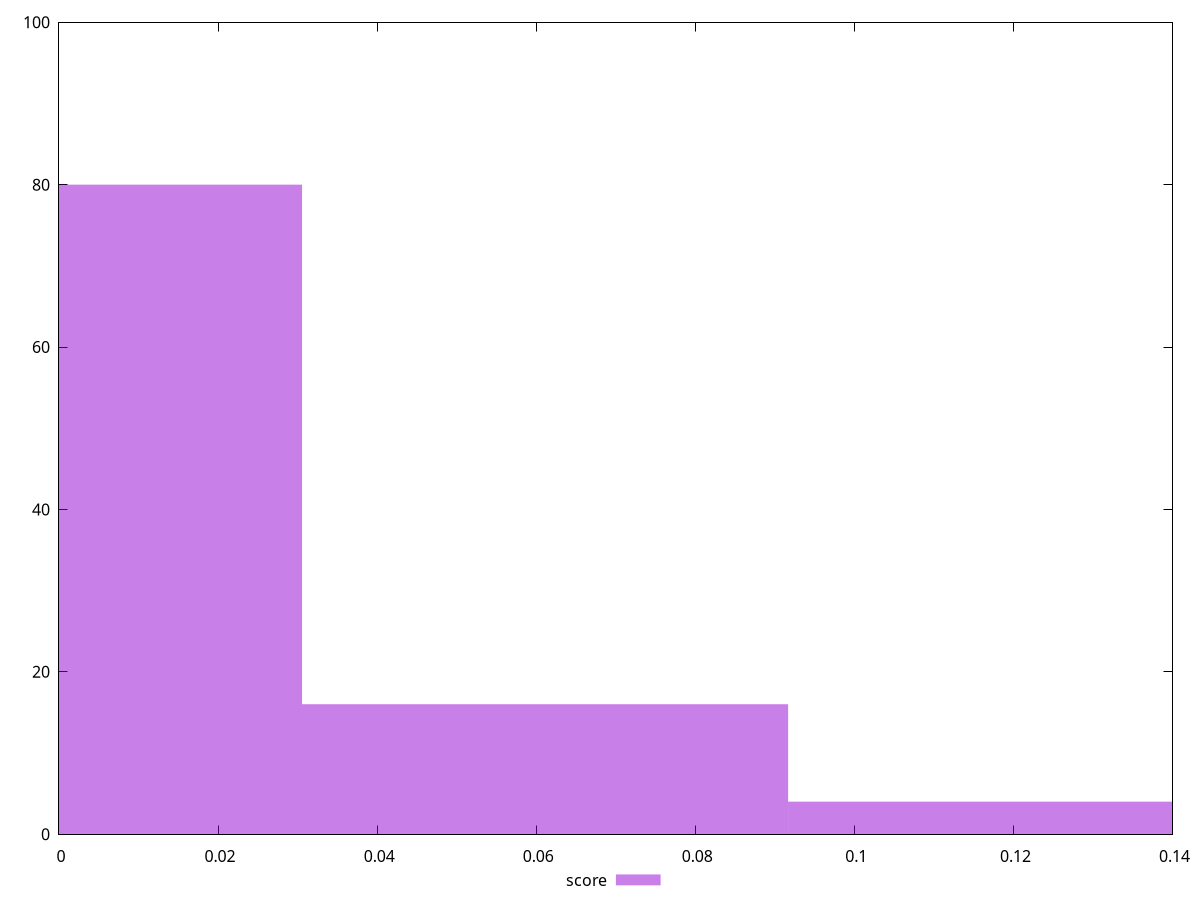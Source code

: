 reset

$score <<EOF
0 80
0.061115114720494315 16
0.12223022944098863 4
EOF

set key outside below
set boxwidth 0.061115114720494315
set xrange [0:0.14]
set yrange [0:100]
set trange [0:100]
set style fill transparent solid 0.5 noborder
set terminal svg size 640, 490 enhanced background rgb 'white'
set output "report_00015_2021-02-09T16-11-33.973Z/max-potential-fid/samples/pages+cached/score/histogram.svg"

plot $score title "score" with boxes

reset
